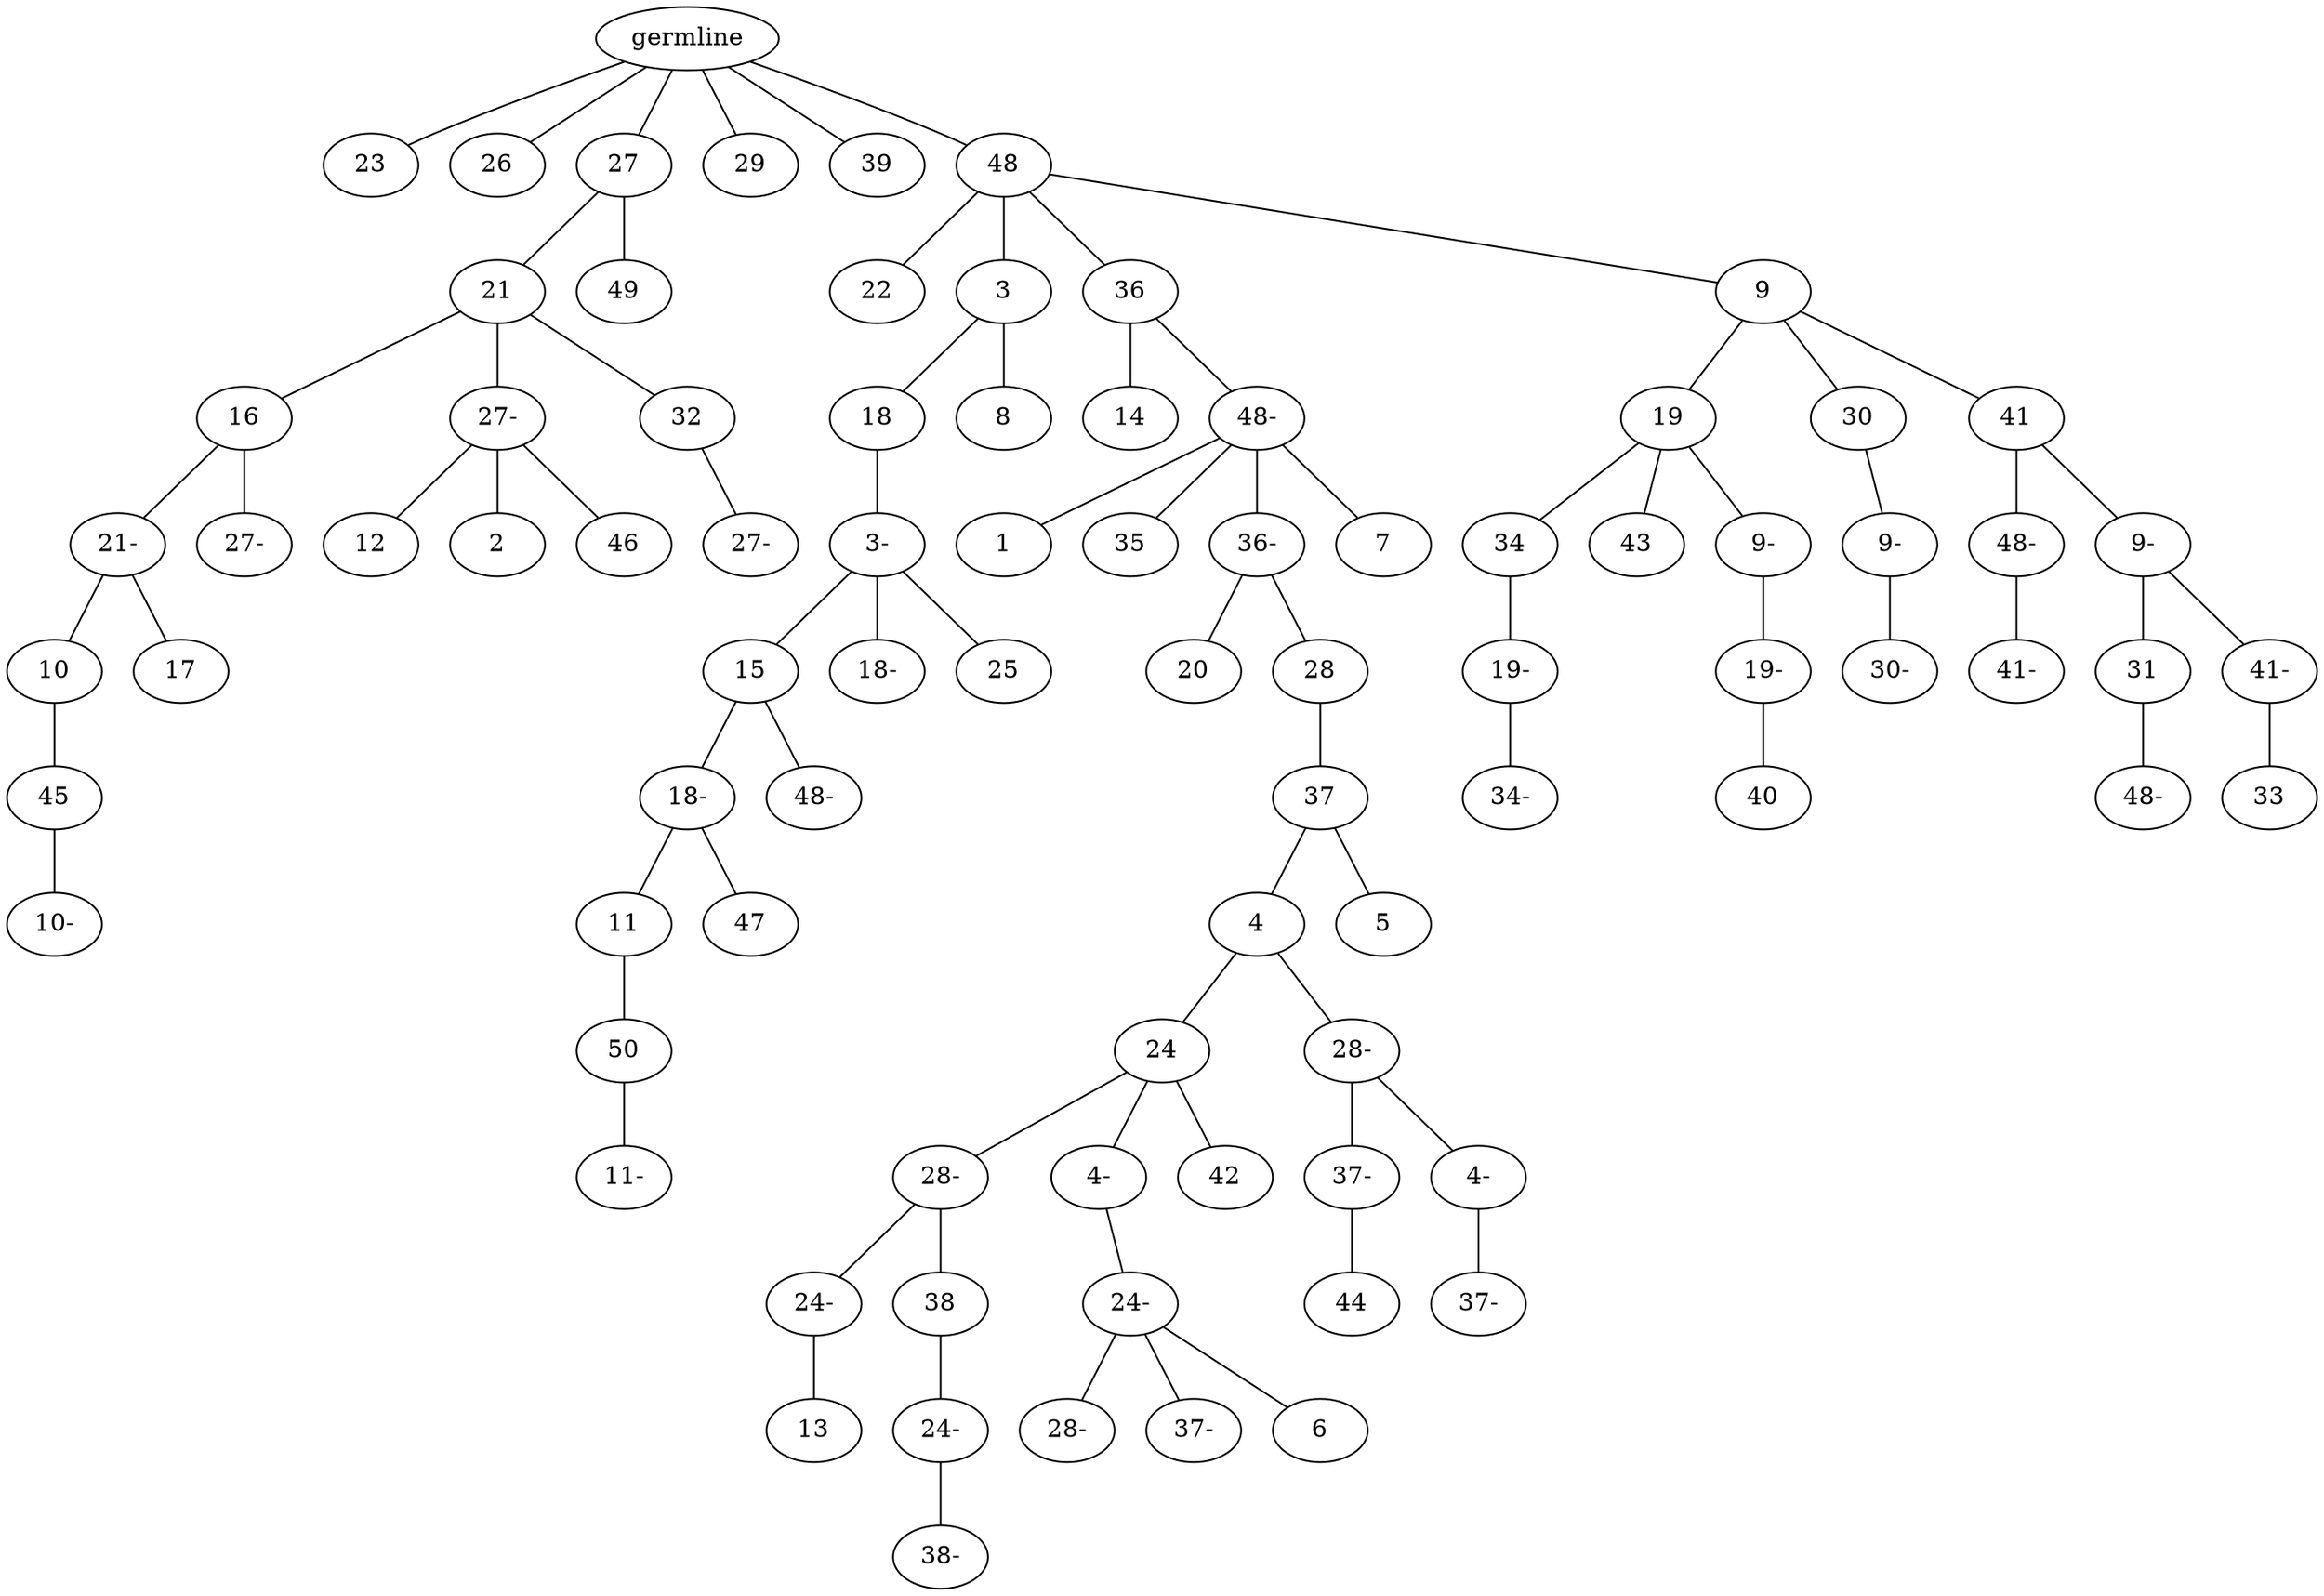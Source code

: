 graph tree {
    "140648374021376" [label="germline"];
    "140648373976800" [label="23"];
    "140648373974256" [label="26"];
    "140648373958448" [label="27"];
    "140648373957824" [label="21"];
    "140648373905968" [label="16"];
    "140648373903424" [label="21-"];
    "140648373903808" [label="10"];
    "140648373148688" [label="45"];
    "140648374077568" [label="10-"];
    "140648373147392" [label="17"];
    "140648373904480" [label="27-"];
    "140648373904288" [label="27-"];
    "140648373147344" [label="12"];
    "140648373148160" [label="2"];
    "140648373148640" [label="46"];
    "140648373904672" [label="32"];
    "140648374076416" [label="27-"];
    "140648373904432" [label="49"];
    "140648373956912" [label="29"];
    "140648373960656" [label="39"];
    "140648373146096" [label="48"];
    "140648374078816" [label="22"];
    "140648374078576" [label="3"];
    "140648374078720" [label="18"];
    "140648373550912" [label="3-"];
    "140648373548560" [label="15"];
    "140648373550960" [label="18-"];
    "140648373548272" [label="11"];
    "140648373548080" [label="50"];
    "140648373549040" [label="11-"];
    "140648373550192" [label="47"];
    "140648374020704" [label="48-"];
    "140648373548416" [label="18-"];
    "140648373549280" [label="25"];
    "140648374075744" [label="8"];
    "140648374076368" [label="36"];
    "140648373549184" [label="14"];
    "140648373548800" [label="48-"];
    "140648373549136" [label="1"];
    "140648373549616" [label="35"];
    "140648373550576" [label="36-"];
    "140648373550480" [label="20"];
    "140648373547744" [label="28"];
    "140648374652784" [label="37"];
    "140648374049664" [label="4"];
    "140648374050048" [label="24"];
    "140648374047024" [label="28-"];
    "140648374046928" [label="24-"];
    "140648374050576" [label="13"];
    "140648374047456" [label="38"];
    "140648374050000" [label="24-"];
    "140648374048992" [label="38-"];
    "140648374050480" [label="4-"];
    "140648374046832" [label="24-"];
    "140648374049424" [label="28-"];
    "140648374046880" [label="37-"];
    "140648374048512" [label="6"];
    "140648374050384" [label="42"];
    "140648374049808" [label="28-"];
    "140648374048896" [label="37-"];
    "140648374122144" [label="44"];
    "140648374048368" [label="4-"];
    "140648374121088" [label="37-"];
    "140648374050624" [label="5"];
    "140648373548368" [label="7"];
    "140648374076752" [label="9"];
    "140648373549424" [label="19"];
    "140648373547216" [label="34"];
    "140648374048320" [label="19-"];
    "140648374048272" [label="34-"];
    "140648373551008" [label="43"];
    "140648373547648" [label="9-"];
    "140648374121376" [label="19-"];
    "140648374122384" [label="40"];
    "140648374651248" [label="30"];
    "140648374047984" [label="9-"];
    "140648374123104" [label="30-"];
    "140648374649136" [label="41"];
    "140648374122912" [label="48-"];
    "140648373943648" [label="41-"];
    "140648374120944" [label="9-"];
    "140648373943840" [label="31"];
    "140648373943264" [label="48-"];
    "140648373944272" [label="41-"];
    "140648373943456" [label="33"];
    "140648374021376" -- "140648373976800";
    "140648374021376" -- "140648373974256";
    "140648374021376" -- "140648373958448";
    "140648374021376" -- "140648373956912";
    "140648374021376" -- "140648373960656";
    "140648374021376" -- "140648373146096";
    "140648373958448" -- "140648373957824";
    "140648373958448" -- "140648373904432";
    "140648373957824" -- "140648373905968";
    "140648373957824" -- "140648373904288";
    "140648373957824" -- "140648373904672";
    "140648373905968" -- "140648373903424";
    "140648373905968" -- "140648373904480";
    "140648373903424" -- "140648373903808";
    "140648373903424" -- "140648373147392";
    "140648373903808" -- "140648373148688";
    "140648373148688" -- "140648374077568";
    "140648373904288" -- "140648373147344";
    "140648373904288" -- "140648373148160";
    "140648373904288" -- "140648373148640";
    "140648373904672" -- "140648374076416";
    "140648373146096" -- "140648374078816";
    "140648373146096" -- "140648374078576";
    "140648373146096" -- "140648374076368";
    "140648373146096" -- "140648374076752";
    "140648374078576" -- "140648374078720";
    "140648374078576" -- "140648374075744";
    "140648374078720" -- "140648373550912";
    "140648373550912" -- "140648373548560";
    "140648373550912" -- "140648373548416";
    "140648373550912" -- "140648373549280";
    "140648373548560" -- "140648373550960";
    "140648373548560" -- "140648374020704";
    "140648373550960" -- "140648373548272";
    "140648373550960" -- "140648373550192";
    "140648373548272" -- "140648373548080";
    "140648373548080" -- "140648373549040";
    "140648374076368" -- "140648373549184";
    "140648374076368" -- "140648373548800";
    "140648373548800" -- "140648373549136";
    "140648373548800" -- "140648373549616";
    "140648373548800" -- "140648373550576";
    "140648373548800" -- "140648373548368";
    "140648373550576" -- "140648373550480";
    "140648373550576" -- "140648373547744";
    "140648373547744" -- "140648374652784";
    "140648374652784" -- "140648374049664";
    "140648374652784" -- "140648374050624";
    "140648374049664" -- "140648374050048";
    "140648374049664" -- "140648374049808";
    "140648374050048" -- "140648374047024";
    "140648374050048" -- "140648374050480";
    "140648374050048" -- "140648374050384";
    "140648374047024" -- "140648374046928";
    "140648374047024" -- "140648374047456";
    "140648374046928" -- "140648374050576";
    "140648374047456" -- "140648374050000";
    "140648374050000" -- "140648374048992";
    "140648374050480" -- "140648374046832";
    "140648374046832" -- "140648374049424";
    "140648374046832" -- "140648374046880";
    "140648374046832" -- "140648374048512";
    "140648374049808" -- "140648374048896";
    "140648374049808" -- "140648374048368";
    "140648374048896" -- "140648374122144";
    "140648374048368" -- "140648374121088";
    "140648374076752" -- "140648373549424";
    "140648374076752" -- "140648374651248";
    "140648374076752" -- "140648374649136";
    "140648373549424" -- "140648373547216";
    "140648373549424" -- "140648373551008";
    "140648373549424" -- "140648373547648";
    "140648373547216" -- "140648374048320";
    "140648374048320" -- "140648374048272";
    "140648373547648" -- "140648374121376";
    "140648374121376" -- "140648374122384";
    "140648374651248" -- "140648374047984";
    "140648374047984" -- "140648374123104";
    "140648374649136" -- "140648374122912";
    "140648374649136" -- "140648374120944";
    "140648374122912" -- "140648373943648";
    "140648374120944" -- "140648373943840";
    "140648374120944" -- "140648373944272";
    "140648373943840" -- "140648373943264";
    "140648373944272" -- "140648373943456";
}
